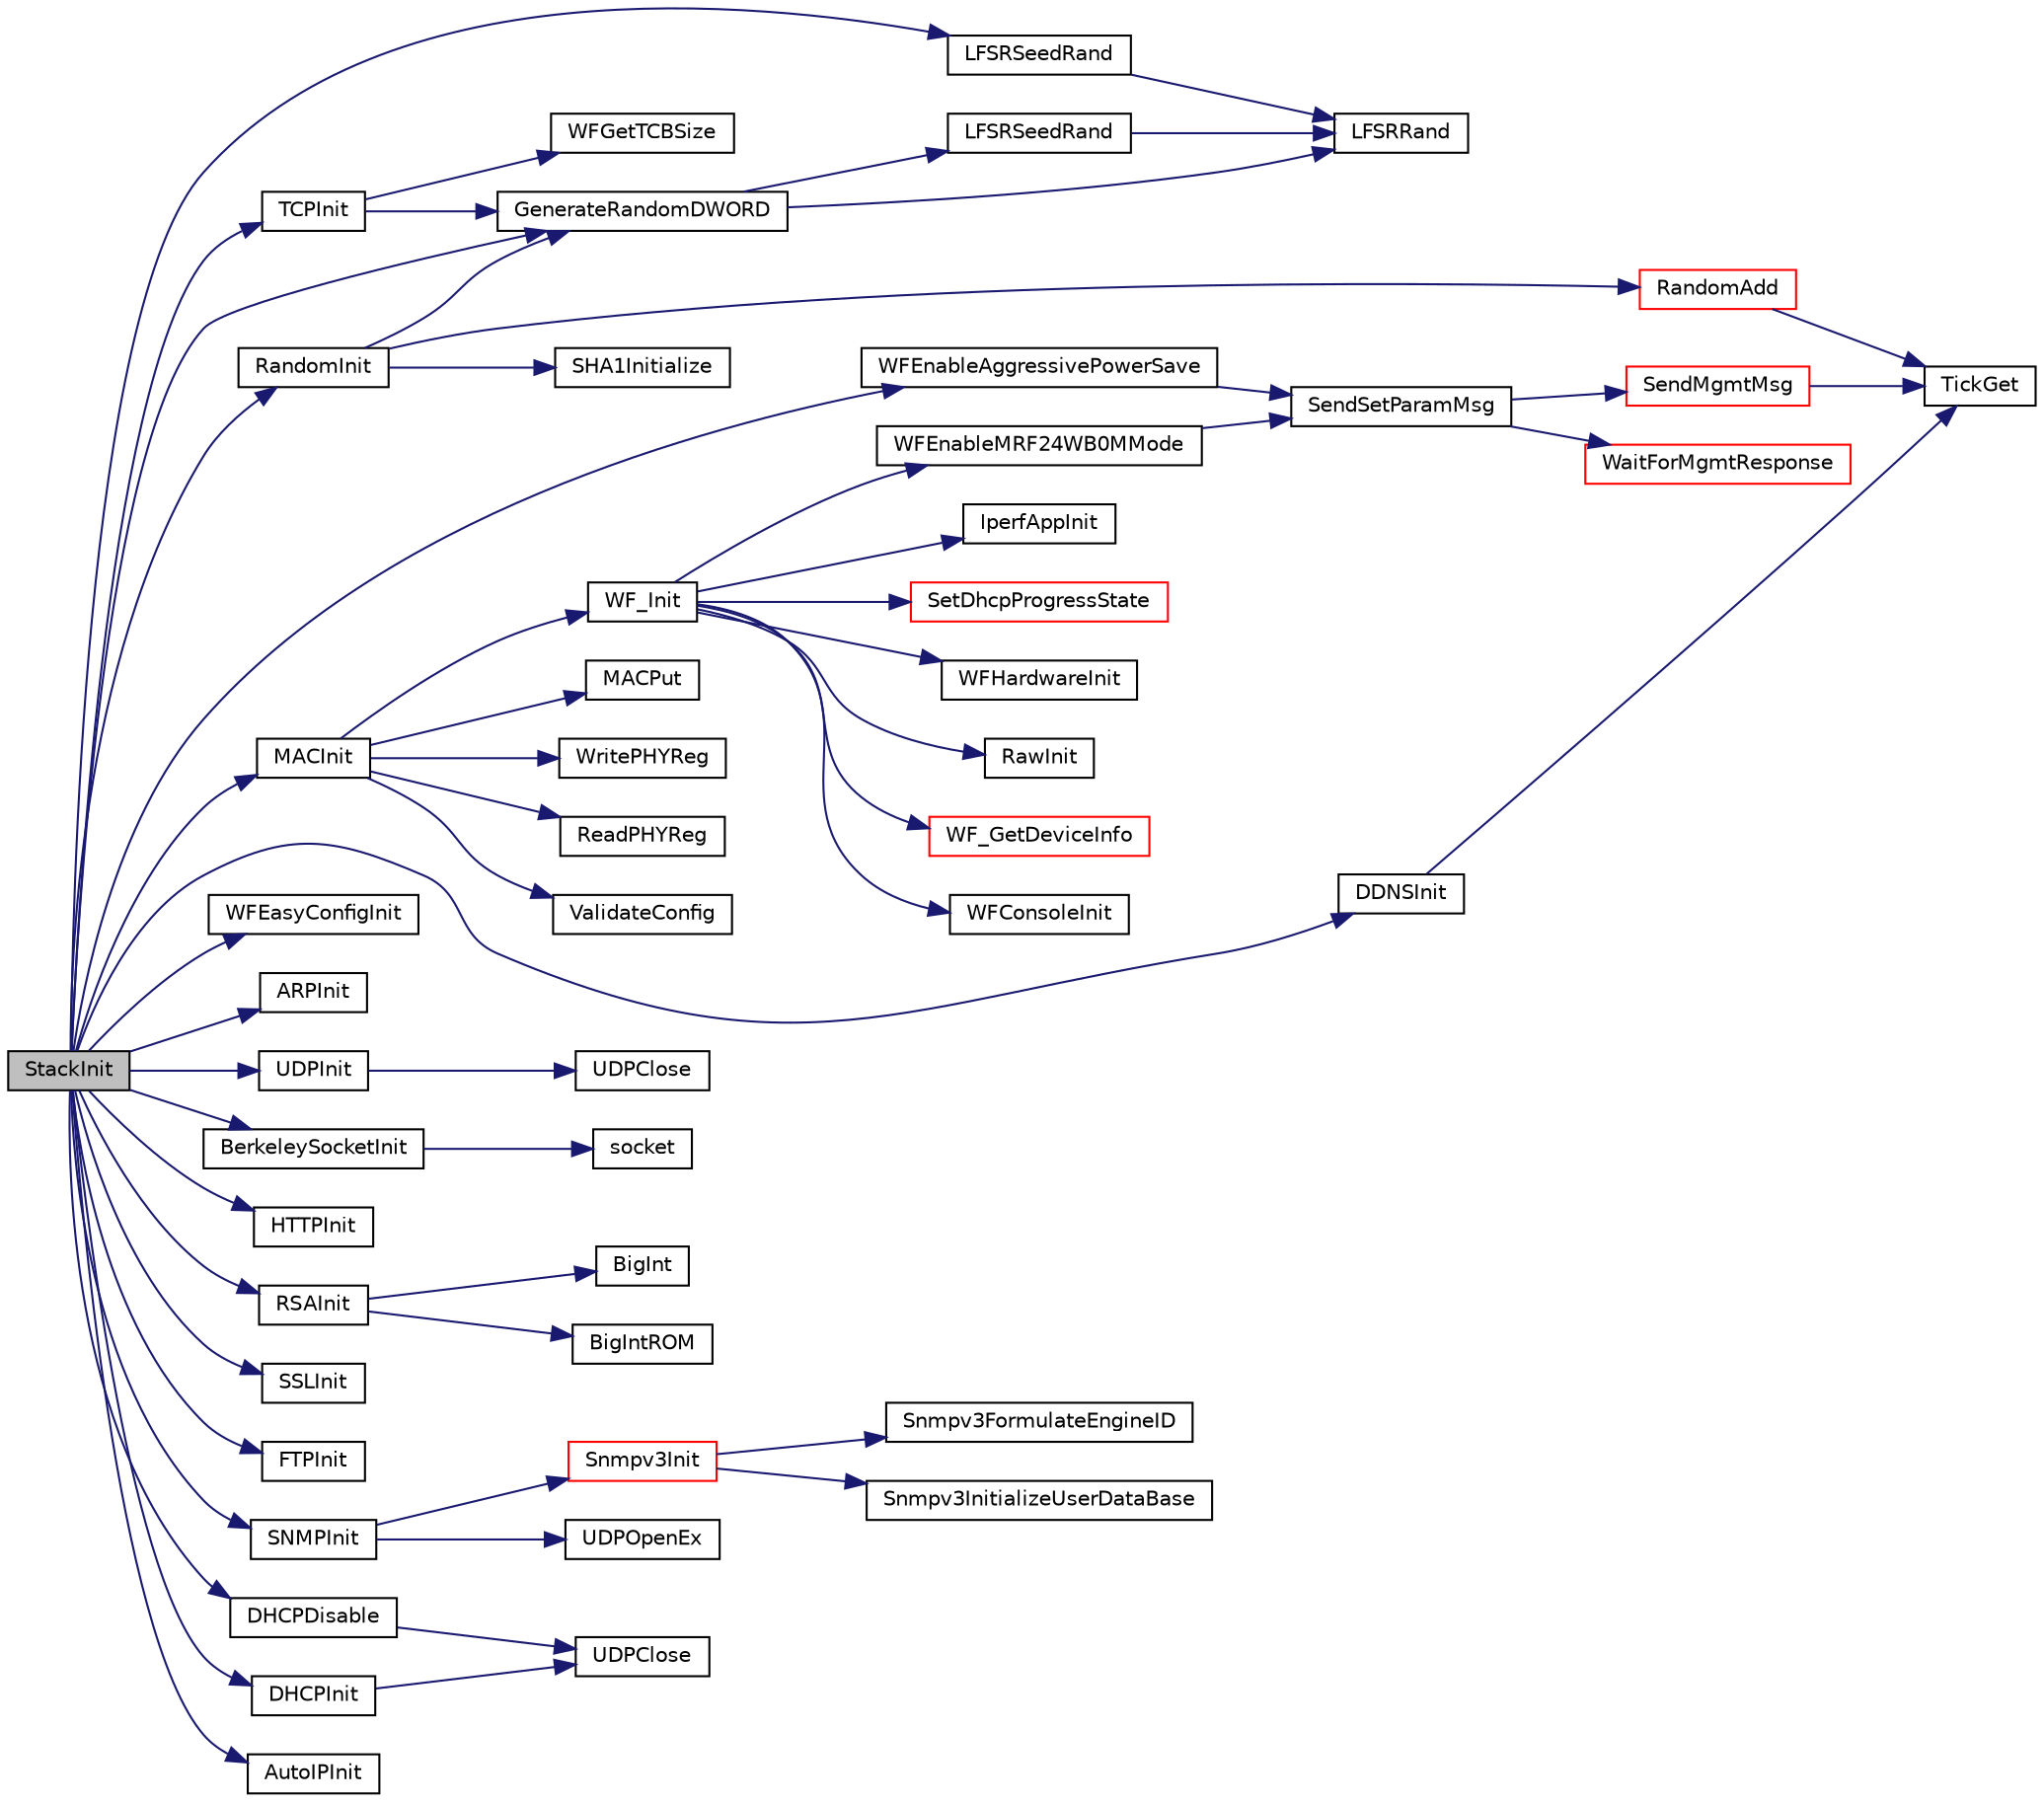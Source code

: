 digraph "StackInit"
{
  edge [fontname="Helvetica",fontsize="10",labelfontname="Helvetica",labelfontsize="10"];
  node [fontname="Helvetica",fontsize="10",shape=record];
  rankdir="LR";
  Node1 [label="StackInit",height=0.2,width=0.4,color="black", fillcolor="grey75", style="filled", fontcolor="black"];
  Node1 -> Node2 [color="midnightblue",fontsize="10",style="solid",fontname="Helvetica"];
  Node2 [label="LFSRSeedRand",height=0.2,width=0.4,color="black", fillcolor="white", style="filled",URL="$_helpers_8h.html#a4cbb98a43546f70ea01fbf5408e72540"];
  Node2 -> Node3 [color="midnightblue",fontsize="10",style="solid",fontname="Helvetica"];
  Node3 [label="LFSRRand",height=0.2,width=0.4,color="black", fillcolor="white", style="filled",URL="$_helpers_8c.html#aa96b3af9ccf2d7d2a4558708b90981cd"];
  Node1 -> Node4 [color="midnightblue",fontsize="10",style="solid",fontname="Helvetica"];
  Node4 [label="GenerateRandomDWORD",height=0.2,width=0.4,color="black", fillcolor="white", style="filled",URL="$_helpers_8h.html#ab9a87e9fa459e39748e35e7b700077ed"];
  Node4 -> Node3 [color="midnightblue",fontsize="10",style="solid",fontname="Helvetica"];
  Node4 -> Node5 [color="midnightblue",fontsize="10",style="solid",fontname="Helvetica"];
  Node5 [label="LFSRSeedRand",height=0.2,width=0.4,color="black", fillcolor="white", style="filled",URL="$_helpers_8c.html#a4cbb98a43546f70ea01fbf5408e72540"];
  Node5 -> Node3 [color="midnightblue",fontsize="10",style="solid",fontname="Helvetica"];
  Node1 -> Node6 [color="midnightblue",fontsize="10",style="solid",fontname="Helvetica"];
  Node6 [label="MACInit",height=0.2,width=0.4,color="black", fillcolor="white", style="filled",URL="$_m_a_c_8h.html#a26cccc5919dcabb5777c3f6127648e9f"];
  Node6 -> Node7 [color="midnightblue",fontsize="10",style="solid",fontname="Helvetica"];
  Node7 [label="MACPut",height=0.2,width=0.4,color="black", fillcolor="white", style="filled",URL="$_e_n_c28_j60_8c.html#a9a1910d847af55acbfd90ef175be44b9"];
  Node6 -> Node8 [color="midnightblue",fontsize="10",style="solid",fontname="Helvetica"];
  Node8 [label="WritePHYReg",height=0.2,width=0.4,color="black", fillcolor="white", style="filled",URL="$_e_n_c28_j60_8c.html#a04609c1fdb5007eaa44b3b6d7da48c15"];
  Node6 -> Node9 [color="midnightblue",fontsize="10",style="solid",fontname="Helvetica"];
  Node9 [label="ReadPHYReg",height=0.2,width=0.4,color="black", fillcolor="white", style="filled",URL="$_e_n_c28_j60_8c.html#a81741d7c8ce6dbb91df36e900740ce7c"];
  Node6 -> Node10 [color="midnightblue",fontsize="10",style="solid",fontname="Helvetica"];
  Node10 [label="WF_Init",height=0.2,width=0.4,color="black", fillcolor="white", style="filled",URL="$_w_f_api_8h.html#a3c52cb8bd42cf87ccc32542fd9281c18"];
  Node10 -> Node11 [color="midnightblue",fontsize="10",style="solid",fontname="Helvetica"];
  Node11 [label="WFHardwareInit",height=0.2,width=0.4,color="black", fillcolor="white", style="filled",URL="$_w_f_driver_prv_8h.html#a9f0c8e01f0ed7ccaecd086b55481ea14"];
  Node10 -> Node12 [color="midnightblue",fontsize="10",style="solid",fontname="Helvetica"];
  Node12 [label="RawInit",height=0.2,width=0.4,color="black", fillcolor="white", style="filled",URL="$_w_f_raw_8h.html#a603b51b2b499556c0633b2af9b06ee9a"];
  Node10 -> Node13 [color="midnightblue",fontsize="10",style="solid",fontname="Helvetica"];
  Node13 [label="WFEnableMRF24WB0MMode",height=0.2,width=0.4,color="black", fillcolor="white", style="filled",URL="$_w_f_mgmt_msg_8h.html#a17ea790486f65453e9e08f3e7865ce51"];
  Node13 -> Node14 [color="midnightblue",fontsize="10",style="solid",fontname="Helvetica"];
  Node14 [label="SendSetParamMsg",height=0.2,width=0.4,color="black", fillcolor="white", style="filled",URL="$_w_f_param_msg_8c.html#aae563f30e5a74d61457a580a1ac55f35"];
  Node14 -> Node15 [color="midnightblue",fontsize="10",style="solid",fontname="Helvetica"];
  Node15 [label="SendMgmtMsg",height=0.2,width=0.4,color="red", fillcolor="white", style="filled",URL="$_w_f_mgmt_msg_8h.html#a7a2761b3bd45a00435d7ea3ec7dec75d"];
  Node15 -> Node16 [color="midnightblue",fontsize="10",style="solid",fontname="Helvetica"];
  Node16 [label="TickGet",height=0.2,width=0.4,color="black", fillcolor="white", style="filled",URL="$_tick_8h.html#a035d1d3f8afdca7abedf588ee1b20af0"];
  Node14 -> Node17 [color="midnightblue",fontsize="10",style="solid",fontname="Helvetica"];
  Node17 [label="WaitForMgmtResponse",height=0.2,width=0.4,color="red", fillcolor="white", style="filled",URL="$_w_f_mgmt_msg_8h.html#a55e056cb81b89b6d74963951bcfdf5ae"];
  Node10 -> Node18 [color="midnightblue",fontsize="10",style="solid",fontname="Helvetica"];
  Node18 [label="WF_GetDeviceInfo",height=0.2,width=0.4,color="red", fillcolor="white", style="filled",URL="$_w_f_api_8h.html#a95b0d6a9e849375bbafaa6596b938314"];
  Node10 -> Node19 [color="midnightblue",fontsize="10",style="solid",fontname="Helvetica"];
  Node19 [label="WFConsoleInit",height=0.2,width=0.4,color="black", fillcolor="white", style="filled",URL="$_w_f_console_8h.html#ad07c811dcea7ef70b7ee3b8a19cd96d0"];
  Node10 -> Node20 [color="midnightblue",fontsize="10",style="solid",fontname="Helvetica"];
  Node20 [label="IperfAppInit",height=0.2,width=0.4,color="black", fillcolor="white", style="filled",URL="$_w_f_init_8c.html#a38aa9b3b13b9e93302e6401bf09bed4b"];
  Node10 -> Node21 [color="midnightblue",fontsize="10",style="solid",fontname="Helvetica"];
  Node21 [label="SetDhcpProgressState",height=0.2,width=0.4,color="red", fillcolor="white", style="filled",URL="$_w_f_init_8c.html#a7621eeec9d4387986a5a94811c4d6a4a"];
  Node6 -> Node22 [color="midnightblue",fontsize="10",style="solid",fontname="Helvetica"];
  Node22 [label="ValidateConfig",height=0.2,width=0.4,color="black", fillcolor="white", style="filled",URL="$_w_f_mac__24_g_8c.html#a943f344af782b8f55c1636da4e5b8dfd"];
  Node1 -> Node23 [color="midnightblue",fontsize="10",style="solid",fontname="Helvetica"];
  Node23 [label="WFEnableAggressivePowerSave",height=0.2,width=0.4,color="black", fillcolor="white", style="filled",URL="$_w_f_mgmt_msg_8h.html#a0edd042310380fe3dd6a980abae84d16"];
  Node23 -> Node14 [color="midnightblue",fontsize="10",style="solid",fontname="Helvetica"];
  Node1 -> Node24 [color="midnightblue",fontsize="10",style="solid",fontname="Helvetica"];
  Node24 [label="WFEasyConfigInit",height=0.2,width=0.4,color="black", fillcolor="white", style="filled",URL="$_w_f_easy_config_8h.html#a216cf2166ac0176543e31134b63c6169"];
  Node1 -> Node25 [color="midnightblue",fontsize="10",style="solid",fontname="Helvetica"];
  Node25 [label="ARPInit",height=0.2,width=0.4,color="black", fillcolor="white", style="filled",URL="$_a_r_p_8h.html#a3cfc3a5e8219655fda663e05975b5db9"];
  Node1 -> Node26 [color="midnightblue",fontsize="10",style="solid",fontname="Helvetica"];
  Node26 [label="UDPInit",height=0.2,width=0.4,color="black", fillcolor="white", style="filled",URL="$_u_d_p_8h.html#a26be5362fd254b256ce49813760578ad"];
  Node26 -> Node27 [color="midnightblue",fontsize="10",style="solid",fontname="Helvetica"];
  Node27 [label="UDPClose",height=0.2,width=0.4,color="black", fillcolor="white", style="filled",URL="$_u_d_p_8c.html#ab324430d82f92d41aec441f45ddf7d0f"];
  Node1 -> Node28 [color="midnightblue",fontsize="10",style="solid",fontname="Helvetica"];
  Node28 [label="TCPInit",height=0.2,width=0.4,color="black", fillcolor="white", style="filled",URL="$_t_c_p_8h.html#aa14ab130bfd7824b97f571fe55139fc4"];
  Node28 -> Node4 [color="midnightblue",fontsize="10",style="solid",fontname="Helvetica"];
  Node28 -> Node29 [color="midnightblue",fontsize="10",style="solid",fontname="Helvetica"];
  Node29 [label="WFGetTCBSize",height=0.2,width=0.4,color="black", fillcolor="white", style="filled",URL="$_t_c_p_8c.html#a33d9392f2c2945d2abd90efcf0327a9a"];
  Node1 -> Node30 [color="midnightblue",fontsize="10",style="solid",fontname="Helvetica"];
  Node30 [label="BerkeleySocketInit",height=0.2,width=0.4,color="black", fillcolor="white", style="filled",URL="$_berkeley_a_p_i_8h.html#a45a368cee3d8258e84f073890e86bf7f"];
  Node30 -> Node31 [color="midnightblue",fontsize="10",style="solid",fontname="Helvetica"];
  Node31 [label="socket",height=0.2,width=0.4,color="black", fillcolor="white", style="filled",URL="$_berkeley_a_p_i_8c.html#a4bbac9ff89097f54941d2e1cf66f8ca9"];
  Node1 -> Node32 [color="midnightblue",fontsize="10",style="solid",fontname="Helvetica"];
  Node32 [label="HTTPInit",height=0.2,width=0.4,color="black", fillcolor="white", style="filled",URL="$___h_t_t_p2_8h.html#aee23d8df952c3c1a8466ce016e809d82"];
  Node1 -> Node33 [color="midnightblue",fontsize="10",style="solid",fontname="Helvetica"];
  Node33 [label="RSAInit",height=0.2,width=0.4,color="black", fillcolor="white", style="filled",URL="$_r_s_a_8h.html#aba0b39b1a461d50e0dc316b1ed3e1b21"];
  Node33 -> Node34 [color="midnightblue",fontsize="10",style="solid",fontname="Helvetica"];
  Node34 [label="BigIntROM",height=0.2,width=0.4,color="black", fillcolor="white", style="filled",URL="$_big_int_8h.html#a480b3b098ee92d330b7f81d592e55e67"];
  Node33 -> Node35 [color="midnightblue",fontsize="10",style="solid",fontname="Helvetica"];
  Node35 [label="BigInt",height=0.2,width=0.4,color="black", fillcolor="white", style="filled",URL="$_big_int_8h.html#a1762b125e18a1ae28665dde588c8c826"];
  Node1 -> Node36 [color="midnightblue",fontsize="10",style="solid",fontname="Helvetica"];
  Node36 [label="SSLInit",height=0.2,width=0.4,color="black", fillcolor="white", style="filled",URL="$_s_s_l_8h.html#afcc6e2304cadd1aeded220c6e9b751a2"];
  Node1 -> Node37 [color="midnightblue",fontsize="10",style="solid",fontname="Helvetica"];
  Node37 [label="FTPInit",height=0.2,width=0.4,color="black", fillcolor="white", style="filled",URL="$_f_t_p_8h.html#a0a66c794d89e25e1a477229f941e2615"];
  Node1 -> Node38 [color="midnightblue",fontsize="10",style="solid",fontname="Helvetica"];
  Node38 [label="SNMPInit",height=0.2,width=0.4,color="black", fillcolor="white", style="filled",URL="$_s_n_m_p_8h.html#a79d23db507b4d1023fbe55de9ace75b7"];
  Node38 -> Node39 [color="midnightblue",fontsize="10",style="solid",fontname="Helvetica"];
  Node39 [label="UDPOpenEx",height=0.2,width=0.4,color="black", fillcolor="white", style="filled",URL="$_u_d_p_8h.html#ae5069afb0cda35b9a306dcb37f222822"];
  Node38 -> Node40 [color="midnightblue",fontsize="10",style="solid",fontname="Helvetica"];
  Node40 [label="Snmpv3Init",height=0.2,width=0.4,color="red", fillcolor="white", style="filled",URL="$_s_n_m_p_8c.html#a901a0f81545a44de16bb369250912a62"];
  Node40 -> Node41 [color="midnightblue",fontsize="10",style="solid",fontname="Helvetica"];
  Node41 [label="Snmpv3InitializeUserDataBase",height=0.2,width=0.4,color="black", fillcolor="white", style="filled",URL="$_s_n_m_p_8h.html#a03c7761665322e59751b56bdb0d99105"];
  Node40 -> Node42 [color="midnightblue",fontsize="10",style="solid",fontname="Helvetica"];
  Node42 [label="Snmpv3FormulateEngineID",height=0.2,width=0.4,color="black", fillcolor="white", style="filled",URL="$_s_n_m_p_8h.html#aca5e27220bcb66dfb375bd058327c82f"];
  Node1 -> Node43 [color="midnightblue",fontsize="10",style="solid",fontname="Helvetica"];
  Node43 [label="DHCPInit",height=0.2,width=0.4,color="black", fillcolor="white", style="filled",URL="$_d_h_c_p_8h.html#afdc2678028f88194694b393cc79c8286"];
  Node43 -> Node44 [color="midnightblue",fontsize="10",style="solid",fontname="Helvetica"];
  Node44 [label="UDPClose",height=0.2,width=0.4,color="black", fillcolor="white", style="filled",URL="$_u_d_p_8h.html#ab324430d82f92d41aec441f45ddf7d0f"];
  Node1 -> Node45 [color="midnightblue",fontsize="10",style="solid",fontname="Helvetica"];
  Node45 [label="DHCPDisable",height=0.2,width=0.4,color="black", fillcolor="white", style="filled",URL="$_d_h_c_p_8h.html#ac36ee2c2bc10b40addc471e288cdf4af"];
  Node45 -> Node44 [color="midnightblue",fontsize="10",style="solid",fontname="Helvetica"];
  Node1 -> Node46 [color="midnightblue",fontsize="10",style="solid",fontname="Helvetica"];
  Node46 [label="AutoIPInit",height=0.2,width=0.4,color="black", fillcolor="white", style="filled",URL="$_auto_i_p_8h.html#a049774cbaba3a75c96793c2a1a7957e9"];
  Node1 -> Node47 [color="midnightblue",fontsize="10",style="solid",fontname="Helvetica"];
  Node47 [label="DDNSInit",height=0.2,width=0.4,color="black", fillcolor="white", style="filled",URL="$_dyn_d_n_s_8h.html#aa0e631e2fb1d2664e60ffc8f0a184dbe"];
  Node47 -> Node16 [color="midnightblue",fontsize="10",style="solid",fontname="Helvetica"];
  Node1 -> Node48 [color="midnightblue",fontsize="10",style="solid",fontname="Helvetica"];
  Node48 [label="RandomInit",height=0.2,width=0.4,color="black", fillcolor="white", style="filled",URL="$_random_8h.html#ab27ff88517634ed914e777f243c01479"];
  Node48 -> Node49 [color="midnightblue",fontsize="10",style="solid",fontname="Helvetica"];
  Node49 [label="SHA1Initialize",height=0.2,width=0.4,color="black", fillcolor="white", style="filled",URL="$_hashes_8h.html#addaa5e9af8b063a960ed956468a10913"];
  Node48 -> Node4 [color="midnightblue",fontsize="10",style="solid",fontname="Helvetica"];
  Node48 -> Node50 [color="midnightblue",fontsize="10",style="solid",fontname="Helvetica"];
  Node50 [label="RandomAdd",height=0.2,width=0.4,color="red", fillcolor="white", style="filled",URL="$_random_8c.html#a833d3622a77155914967c59975cebbfe"];
  Node50 -> Node16 [color="midnightblue",fontsize="10",style="solid",fontname="Helvetica"];
}
